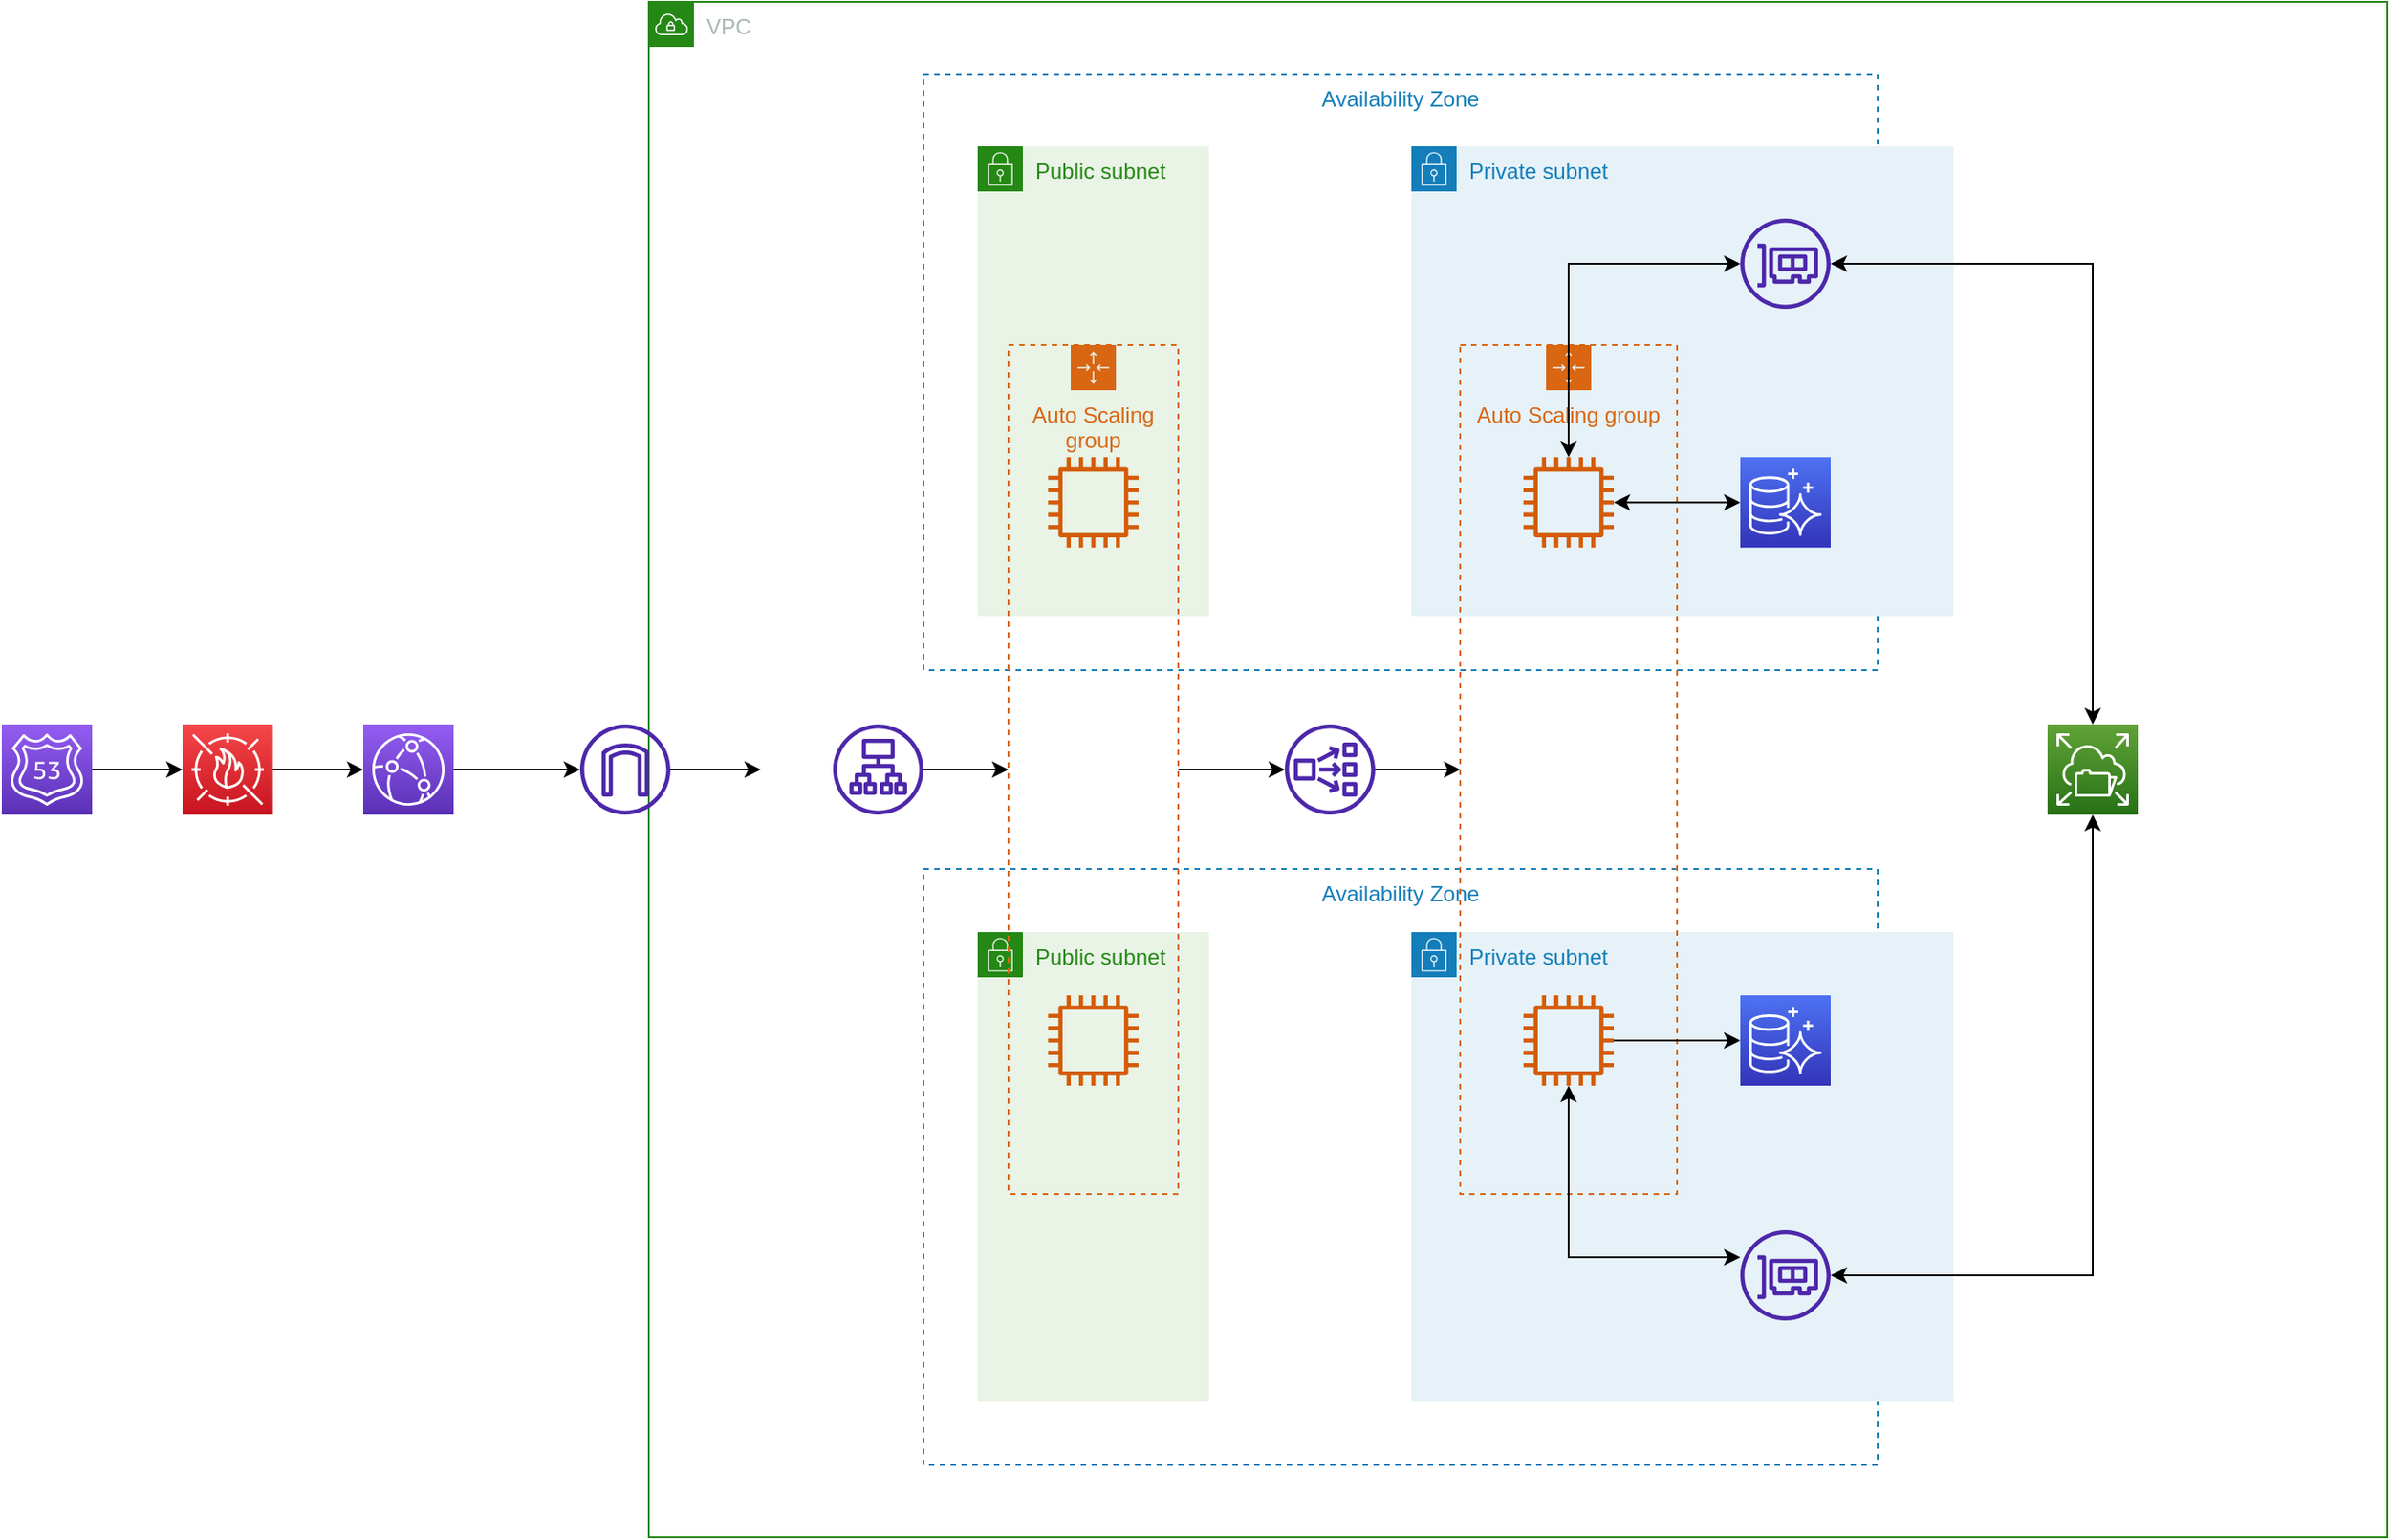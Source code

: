 <mxfile version="16.0.0" type="github">
  <diagram id="Z1uW2Y118E3WqkMEIljk" name="Page-1">
    <mxGraphModel dx="2995" dy="823" grid="1" gridSize="10" guides="1" tooltips="1" connect="1" arrows="1" fold="1" page="0" pageScale="1" pageWidth="850" pageHeight="1100" math="0" shadow="0">
      <root>
        <mxCell id="0" />
        <mxCell id="1" parent="0" />
        <mxCell id="sF1KckRwVd7SVEKIF92C-10" value="VPC" style="points=[[0,0],[0.25,0],[0.5,0],[0.75,0],[1,0],[1,0.25],[1,0.5],[1,0.75],[1,1],[0.75,1],[0.5,1],[0.25,1],[0,1],[0,0.75],[0,0.5],[0,0.25]];outlineConnect=0;gradientColor=none;html=1;whiteSpace=wrap;fontSize=12;fontStyle=0;container=1;pointerEvents=0;collapsible=0;recursiveResize=0;shape=mxgraph.aws4.group;grIcon=mxgraph.aws4.group_vpc;strokeColor=#248814;fillColor=none;verticalAlign=top;align=left;spacingLeft=30;fontColor=#AAB7B8;dashed=0;" parent="1" vertex="1">
          <mxGeometry x="198" y="560" width="962" height="850" as="geometry" />
        </mxCell>
        <mxCell id="sF1KckRwVd7SVEKIF92C-29" value="Availability Zone" style="fillColor=none;strokeColor=#147EBA;dashed=1;verticalAlign=top;fontStyle=0;fontColor=#147EBA;" parent="sF1KckRwVd7SVEKIF92C-10" vertex="1">
          <mxGeometry x="152" y="40" width="528" height="330" as="geometry" />
        </mxCell>
        <mxCell id="sF1KckRwVd7SVEKIF92C-54" value="Public subnet" style="points=[[0,0],[0.25,0],[0.5,0],[0.75,0],[1,0],[1,0.25],[1,0.5],[1,0.75],[1,1],[0.75,1],[0.5,1],[0.25,1],[0,1],[0,0.75],[0,0.5],[0,0.25]];outlineConnect=0;gradientColor=none;html=1;whiteSpace=wrap;fontSize=12;fontStyle=0;container=1;pointerEvents=0;collapsible=0;recursiveResize=0;shape=mxgraph.aws4.group;grIcon=mxgraph.aws4.group_security_group;grStroke=0;strokeColor=#248814;fillColor=#E9F3E6;verticalAlign=top;align=left;spacingLeft=30;fontColor=#248814;dashed=0;" parent="sF1KckRwVd7SVEKIF92C-10" vertex="1">
          <mxGeometry x="182" y="515" width="128" height="260" as="geometry" />
        </mxCell>
        <mxCell id="sF1KckRwVd7SVEKIF92C-50" value="Availability Zone" style="fillColor=none;strokeColor=#147EBA;dashed=1;verticalAlign=top;fontStyle=0;fontColor=#147EBA;" parent="sF1KckRwVd7SVEKIF92C-10" vertex="1">
          <mxGeometry x="152" y="480" width="528" height="330" as="geometry" />
        </mxCell>
        <mxCell id="sF1KckRwVd7SVEKIF92C-36" value="Private subnet" style="points=[[0,0],[0.25,0],[0.5,0],[0.75,0],[1,0],[1,0.25],[1,0.5],[1,0.75],[1,1],[0.75,1],[0.5,1],[0.25,1],[0,1],[0,0.75],[0,0.5],[0,0.25]];outlineConnect=0;gradientColor=none;html=1;whiteSpace=wrap;fontSize=12;fontStyle=0;container=1;pointerEvents=0;collapsible=0;recursiveResize=0;shape=mxgraph.aws4.group;grIcon=mxgraph.aws4.group_security_group;grStroke=0;strokeColor=#147EBA;fillColor=#E6F2F8;verticalAlign=top;align=left;spacingLeft=30;fontColor=#147EBA;dashed=0;" parent="sF1KckRwVd7SVEKIF92C-10" vertex="1">
          <mxGeometry x="422" y="515" width="300" height="260" as="geometry" />
        </mxCell>
        <mxCell id="sF1KckRwVd7SVEKIF92C-37" value="" style="sketch=0;points=[[0,0,0],[0.25,0,0],[0.5,0,0],[0.75,0,0],[1,0,0],[0,1,0],[0.25,1,0],[0.5,1,0],[0.75,1,0],[1,1,0],[0,0.25,0],[0,0.5,0],[0,0.75,0],[1,0.25,0],[1,0.5,0],[1,0.75,0]];outlineConnect=0;fontColor=#232F3E;gradientColor=#4D72F3;gradientDirection=north;fillColor=#3334B9;strokeColor=#ffffff;dashed=0;verticalLabelPosition=bottom;verticalAlign=top;align=center;html=1;fontSize=12;fontStyle=0;aspect=fixed;shape=mxgraph.aws4.resourceIcon;resIcon=mxgraph.aws4.aurora;" parent="sF1KckRwVd7SVEKIF92C-36" vertex="1">
          <mxGeometry x="182" y="35.0" width="50" height="50" as="geometry" />
        </mxCell>
        <mxCell id="sF1KckRwVd7SVEKIF92C-13" value="Private subnet" style="points=[[0,0],[0.25,0],[0.5,0],[0.75,0],[1,0],[1,0.25],[1,0.5],[1,0.75],[1,1],[0.75,1],[0.5,1],[0.25,1],[0,1],[0,0.75],[0,0.5],[0,0.25]];outlineConnect=0;gradientColor=none;html=1;whiteSpace=wrap;fontSize=12;fontStyle=0;container=1;pointerEvents=0;collapsible=0;recursiveResize=0;shape=mxgraph.aws4.group;grIcon=mxgraph.aws4.group_security_group;grStroke=0;strokeColor=#147EBA;fillColor=#E6F2F8;verticalAlign=top;align=left;spacingLeft=30;fontColor=#147EBA;dashed=0;" parent="sF1KckRwVd7SVEKIF92C-10" vertex="1">
          <mxGeometry x="422" y="80" width="300" height="260" as="geometry" />
        </mxCell>
        <mxCell id="sF1KckRwVd7SVEKIF92C-34" value="Auto Scaling group" style="points=[[0,0],[0.25,0],[0.5,0],[0.75,0],[1,0],[1,0.25],[1,0.5],[1,0.75],[1,1],[0.75,1],[0.5,1],[0.25,1],[0,1],[0,0.75],[0,0.5],[0,0.25]];outlineConnect=0;gradientColor=none;html=1;whiteSpace=wrap;fontSize=12;fontStyle=0;container=1;pointerEvents=0;collapsible=0;recursiveResize=0;shape=mxgraph.aws4.groupCenter;grIcon=mxgraph.aws4.group_auto_scaling_group;grStroke=1;strokeColor=#D86613;fillColor=none;verticalAlign=top;align=center;fontColor=#D86613;dashed=1;spacingTop=25;" parent="sF1KckRwVd7SVEKIF92C-10" vertex="1">
          <mxGeometry x="449" y="190" width="120" height="470" as="geometry" />
        </mxCell>
        <mxCell id="sF1KckRwVd7SVEKIF92C-14" value="Public subnet" style="points=[[0,0],[0.25,0],[0.5,0],[0.75,0],[1,0],[1,0.25],[1,0.5],[1,0.75],[1,1],[0.75,1],[0.5,1],[0.25,1],[0,1],[0,0.75],[0,0.5],[0,0.25]];outlineConnect=0;gradientColor=none;html=1;whiteSpace=wrap;fontSize=12;fontStyle=0;container=1;pointerEvents=0;collapsible=0;recursiveResize=0;shape=mxgraph.aws4.group;grIcon=mxgraph.aws4.group_security_group;grStroke=0;strokeColor=#248814;fillColor=#E9F3E6;verticalAlign=top;align=left;spacingLeft=30;fontColor=#248814;dashed=0;" parent="sF1KckRwVd7SVEKIF92C-10" vertex="1">
          <mxGeometry x="182" y="80" width="128" height="260" as="geometry" />
        </mxCell>
        <mxCell id="sF1KckRwVd7SVEKIF92C-27" value="" style="sketch=0;outlineConnect=0;fontColor=#232F3E;gradientColor=none;fillColor=#D45B07;strokeColor=none;dashed=0;verticalLabelPosition=bottom;verticalAlign=top;align=center;html=1;fontSize=12;fontStyle=0;aspect=fixed;pointerEvents=1;shape=mxgraph.aws4.instance2;" parent="sF1KckRwVd7SVEKIF92C-14" vertex="1">
          <mxGeometry x="39" y="172.12" width="50" height="50" as="geometry" />
        </mxCell>
        <mxCell id="sF1KckRwVd7SVEKIF92C-6" value="" style="sketch=0;outlineConnect=0;fontColor=#232F3E;gradientColor=none;fillColor=#4D27AA;strokeColor=none;dashed=0;verticalLabelPosition=bottom;verticalAlign=top;align=center;html=1;fontSize=12;fontStyle=0;aspect=fixed;pointerEvents=1;shape=mxgraph.aws4.internet_gateway;" parent="sF1KckRwVd7SVEKIF92C-10" vertex="1">
          <mxGeometry x="-38" y="400" width="50" height="50" as="geometry" />
        </mxCell>
        <mxCell id="sF1KckRwVd7SVEKIF92C-9" style="edgeStyle=orthogonalEdgeStyle;rounded=0;orthogonalLoop=1;jettySize=auto;html=1;entryX=0;entryY=0.5;entryDx=0;entryDy=0;entryPerimeter=0;startArrow=none;startFill=0;" parent="sF1KckRwVd7SVEKIF92C-10" source="sF1KckRwVd7SVEKIF92C-6" edge="1">
          <mxGeometry relative="1" as="geometry">
            <mxPoint x="62" y="425" as="targetPoint" />
          </mxGeometry>
        </mxCell>
        <mxCell id="sF1KckRwVd7SVEKIF92C-16" value="" style="sketch=0;points=[[0,0,0],[0.25,0,0],[0.5,0,0],[0.75,0,0],[1,0,0],[0,1,0],[0.25,1,0],[0.5,1,0],[0.75,1,0],[1,1,0],[0,0.25,0],[0,0.5,0],[0,0.75,0],[1,0.25,0],[1,0.5,0],[1,0.75,0]];outlineConnect=0;fontColor=#232F3E;gradientColor=#4D72F3;gradientDirection=north;fillColor=#3334B9;strokeColor=#ffffff;dashed=0;verticalLabelPosition=bottom;verticalAlign=top;align=center;html=1;fontSize=12;fontStyle=0;aspect=fixed;shape=mxgraph.aws4.resourceIcon;resIcon=mxgraph.aws4.aurora;" parent="sF1KckRwVd7SVEKIF92C-10" vertex="1">
          <mxGeometry x="604" y="252.12" width="50" height="50" as="geometry" />
        </mxCell>
        <mxCell id="SmqMT9yATTgx82PXcxMF-3" style="edgeStyle=orthogonalEdgeStyle;rounded=0;orthogonalLoop=1;jettySize=auto;html=1;entryX=0;entryY=0.5;entryDx=0;entryDy=0;entryPerimeter=0;startArrow=classic;startFill=1;" edge="1" parent="sF1KckRwVd7SVEKIF92C-10" source="sF1KckRwVd7SVEKIF92C-15" target="sF1KckRwVd7SVEKIF92C-16">
          <mxGeometry relative="1" as="geometry" />
        </mxCell>
        <mxCell id="SmqMT9yATTgx82PXcxMF-5" style="edgeStyle=orthogonalEdgeStyle;rounded=0;orthogonalLoop=1;jettySize=auto;html=1;startArrow=classic;startFill=1;" edge="1" parent="sF1KckRwVd7SVEKIF92C-10" source="sF1KckRwVd7SVEKIF92C-15" target="PCZS71AaxGeqF7MOMRdd-6">
          <mxGeometry relative="1" as="geometry">
            <Array as="points">
              <mxPoint x="509" y="145" />
            </Array>
          </mxGeometry>
        </mxCell>
        <mxCell id="sF1KckRwVd7SVEKIF92C-15" value="" style="sketch=0;outlineConnect=0;fontColor=#232F3E;gradientColor=none;fillColor=#D45B07;strokeColor=none;dashed=0;verticalLabelPosition=bottom;verticalAlign=top;align=center;html=1;fontSize=12;fontStyle=0;aspect=fixed;pointerEvents=1;shape=mxgraph.aws4.instance2;" parent="sF1KckRwVd7SVEKIF92C-10" vertex="1">
          <mxGeometry x="484" y="252.12" width="50" height="50" as="geometry" />
        </mxCell>
        <mxCell id="sF1KckRwVd7SVEKIF92C-55" value="" style="sketch=0;outlineConnect=0;fontColor=#232F3E;gradientColor=none;fillColor=#D45B07;strokeColor=none;dashed=0;verticalLabelPosition=bottom;verticalAlign=top;align=center;html=1;fontSize=12;fontStyle=0;aspect=fixed;pointerEvents=1;shape=mxgraph.aws4.instance2;" parent="sF1KckRwVd7SVEKIF92C-10" vertex="1">
          <mxGeometry x="221" y="550" width="50" height="50" as="geometry" />
        </mxCell>
        <mxCell id="SmqMT9yATTgx82PXcxMF-4" style="edgeStyle=orthogonalEdgeStyle;rounded=0;orthogonalLoop=1;jettySize=auto;html=1;entryX=0;entryY=0.5;entryDx=0;entryDy=0;entryPerimeter=0;" edge="1" parent="sF1KckRwVd7SVEKIF92C-10" source="sF1KckRwVd7SVEKIF92C-44" target="sF1KckRwVd7SVEKIF92C-37">
          <mxGeometry relative="1" as="geometry" />
        </mxCell>
        <mxCell id="sF1KckRwVd7SVEKIF92C-44" value="" style="sketch=0;outlineConnect=0;fontColor=#232F3E;gradientColor=none;fillColor=#D45B07;strokeColor=none;dashed=0;verticalLabelPosition=bottom;verticalAlign=top;align=center;html=1;fontSize=12;fontStyle=0;aspect=fixed;pointerEvents=1;shape=mxgraph.aws4.instance2;" parent="sF1KckRwVd7SVEKIF92C-10" vertex="1">
          <mxGeometry x="484" y="550.0" width="50" height="50" as="geometry" />
        </mxCell>
        <mxCell id="sF1KckRwVd7SVEKIF92C-43" style="edgeStyle=orthogonalEdgeStyle;rounded=0;orthogonalLoop=1;jettySize=auto;html=1;startArrow=classic;startFill=1;" parent="sF1KckRwVd7SVEKIF92C-10" source="sF1KckRwVd7SVEKIF92C-44" edge="1" target="PCZS71AaxGeqF7MOMRdd-7">
          <mxGeometry relative="1" as="geometry">
            <Array as="points">
              <mxPoint x="509" y="695" />
            </Array>
            <mxPoint x="754" y="727.11" as="targetPoint" />
          </mxGeometry>
        </mxCell>
        <mxCell id="PCZS71AaxGeqF7MOMRdd-6" value="" style="sketch=0;outlineConnect=0;fontColor=#232F3E;gradientColor=none;fillColor=#4D27AA;strokeColor=none;dashed=0;verticalLabelPosition=bottom;verticalAlign=top;align=center;html=1;fontSize=12;fontStyle=0;aspect=fixed;pointerEvents=1;shape=mxgraph.aws4.elastic_network_interface;" parent="sF1KckRwVd7SVEKIF92C-10" vertex="1">
          <mxGeometry x="604" y="120" width="50" height="50" as="geometry" />
        </mxCell>
        <mxCell id="SmqMT9yATTgx82PXcxMF-10" style="edgeStyle=orthogonalEdgeStyle;rounded=0;orthogonalLoop=1;jettySize=auto;html=1;exitX=1;exitY=0.5;exitDx=0;exitDy=0;startArrow=none;startFill=0;" edge="1" parent="sF1KckRwVd7SVEKIF92C-10" source="SmqMT9yATTgx82PXcxMF-1" target="SmqMT9yATTgx82PXcxMF-6">
          <mxGeometry relative="1" as="geometry" />
        </mxCell>
        <mxCell id="SmqMT9yATTgx82PXcxMF-1" value="Auto Scaling group" style="points=[[0,0],[0.25,0],[0.5,0],[0.75,0],[1,0],[1,0.25],[1,0.5],[1,0.75],[1,1],[0.75,1],[0.5,1],[0.25,1],[0,1],[0,0.75],[0,0.5],[0,0.25]];outlineConnect=0;gradientColor=none;html=1;whiteSpace=wrap;fontSize=12;fontStyle=0;container=1;pointerEvents=0;collapsible=0;recursiveResize=0;shape=mxgraph.aws4.groupCenter;grIcon=mxgraph.aws4.group_auto_scaling_group;grStroke=1;strokeColor=#D86613;fillColor=none;verticalAlign=top;align=center;fontColor=#D86613;dashed=1;spacingTop=25;" vertex="1" parent="sF1KckRwVd7SVEKIF92C-10">
          <mxGeometry x="199" y="190" width="94" height="470" as="geometry" />
        </mxCell>
        <mxCell id="PCZS71AaxGeqF7MOMRdd-7" value="" style="sketch=0;outlineConnect=0;fontColor=#232F3E;gradientColor=none;fillColor=#4D27AA;strokeColor=none;dashed=0;verticalLabelPosition=bottom;verticalAlign=top;align=center;html=1;fontSize=12;fontStyle=0;aspect=fixed;pointerEvents=1;shape=mxgraph.aws4.elastic_network_interface;" parent="sF1KckRwVd7SVEKIF92C-10" vertex="1">
          <mxGeometry x="604" y="680" width="50" height="50" as="geometry" />
        </mxCell>
        <mxCell id="sF1KckRwVd7SVEKIF92C-23" value="" style="sketch=0;points=[[0,0,0],[0.25,0,0],[0.5,0,0],[0.75,0,0],[1,0,0],[0,1,0],[0.25,1,0],[0.5,1,0],[0.75,1,0],[1,1,0],[0,0.25,0],[0,0.5,0],[0,0.75,0],[1,0.25,0],[1,0.5,0],[1,0.75,0]];outlineConnect=0;fontColor=#232F3E;gradientColor=#60A337;gradientDirection=north;fillColor=#277116;strokeColor=#ffffff;dashed=0;verticalLabelPosition=bottom;verticalAlign=top;align=center;html=1;fontSize=12;fontStyle=0;aspect=fixed;shape=mxgraph.aws4.resourceIcon;resIcon=mxgraph.aws4.elastic_file_system;" parent="sF1KckRwVd7SVEKIF92C-10" vertex="1">
          <mxGeometry x="774" y="400" width="50" height="50" as="geometry" />
        </mxCell>
        <mxCell id="sF1KckRwVd7SVEKIF92C-26" style="edgeStyle=orthogonalEdgeStyle;rounded=0;orthogonalLoop=1;jettySize=auto;html=1;startArrow=classic;startFill=1;" parent="sF1KckRwVd7SVEKIF92C-10" target="sF1KckRwVd7SVEKIF92C-23" edge="1" source="PCZS71AaxGeqF7MOMRdd-6">
          <mxGeometry relative="1" as="geometry">
            <mxPoint x="664" y="129.001" as="sourcePoint" />
          </mxGeometry>
        </mxCell>
        <mxCell id="sF1KckRwVd7SVEKIF92C-49" style="edgeStyle=orthogonalEdgeStyle;rounded=0;orthogonalLoop=1;jettySize=auto;html=1;entryX=0.5;entryY=1;entryDx=0;entryDy=0;entryPerimeter=0;startArrow=classic;startFill=1;" parent="sF1KckRwVd7SVEKIF92C-10" target="sF1KckRwVd7SVEKIF92C-23" edge="1" source="PCZS71AaxGeqF7MOMRdd-7">
          <mxGeometry relative="1" as="geometry">
            <mxPoint x="664" y="723.119" as="sourcePoint" />
          </mxGeometry>
        </mxCell>
        <mxCell id="SmqMT9yATTgx82PXcxMF-12" style="edgeStyle=orthogonalEdgeStyle;rounded=0;orthogonalLoop=1;jettySize=auto;html=1;startArrow=none;startFill=0;" edge="1" parent="sF1KckRwVd7SVEKIF92C-10" source="SmqMT9yATTgx82PXcxMF-6" target="sF1KckRwVd7SVEKIF92C-34">
          <mxGeometry relative="1" as="geometry" />
        </mxCell>
        <mxCell id="SmqMT9yATTgx82PXcxMF-6" value="" style="sketch=0;outlineConnect=0;fontColor=#232F3E;gradientColor=none;fillColor=#4D27AA;strokeColor=none;dashed=0;verticalLabelPosition=bottom;verticalAlign=top;align=center;html=1;fontSize=12;fontStyle=0;aspect=fixed;pointerEvents=1;shape=mxgraph.aws4.network_load_balancer;" vertex="1" parent="sF1KckRwVd7SVEKIF92C-10">
          <mxGeometry x="352" y="400" width="50" height="50" as="geometry" />
        </mxCell>
        <mxCell id="SmqMT9yATTgx82PXcxMF-9" style="edgeStyle=orthogonalEdgeStyle;rounded=0;orthogonalLoop=1;jettySize=auto;html=1;entryX=0;entryY=0.5;entryDx=0;entryDy=0;startArrow=none;startFill=0;" edge="1" parent="sF1KckRwVd7SVEKIF92C-10" source="SmqMT9yATTgx82PXcxMF-8" target="SmqMT9yATTgx82PXcxMF-1">
          <mxGeometry relative="1" as="geometry" />
        </mxCell>
        <mxCell id="SmqMT9yATTgx82PXcxMF-8" value="" style="sketch=0;outlineConnect=0;fontColor=#232F3E;gradientColor=none;fillColor=#4D27AA;strokeColor=none;dashed=0;verticalLabelPosition=bottom;verticalAlign=top;align=center;html=1;fontSize=12;fontStyle=0;aspect=fixed;pointerEvents=1;shape=mxgraph.aws4.application_load_balancer;" vertex="1" parent="sF1KckRwVd7SVEKIF92C-10">
          <mxGeometry x="102" y="400" width="50" height="50" as="geometry" />
        </mxCell>
        <mxCell id="sF1KckRwVd7SVEKIF92C-1" value="" style="sketch=0;points=[[0,0,0],[0.25,0,0],[0.5,0,0],[0.75,0,0],[1,0,0],[0,1,0],[0.25,1,0],[0.5,1,0],[0.75,1,0],[1,1,0],[0,0.25,0],[0,0.5,0],[0,0.75,0],[1,0.25,0],[1,0.5,0],[1,0.75,0]];outlineConnect=0;fontColor=#232F3E;gradientColor=#945DF2;gradientDirection=north;fillColor=#5A30B5;strokeColor=#ffffff;dashed=0;verticalLabelPosition=bottom;verticalAlign=top;align=center;html=1;fontSize=12;fontStyle=0;aspect=fixed;shape=mxgraph.aws4.resourceIcon;resIcon=mxgraph.aws4.route_53;" parent="1" vertex="1">
          <mxGeometry x="-160" y="960" width="50" height="50" as="geometry" />
        </mxCell>
        <mxCell id="sF1KckRwVd7SVEKIF92C-2" value="" style="sketch=0;points=[[0,0,0],[0.25,0,0],[0.5,0,0],[0.75,0,0],[1,0,0],[0,1,0],[0.25,1,0],[0.5,1,0],[0.75,1,0],[1,1,0],[0,0.25,0],[0,0.5,0],[0,0.75,0],[1,0.25,0],[1,0.5,0],[1,0.75,0]];outlineConnect=0;fontColor=#232F3E;gradientColor=#F54749;gradientDirection=north;fillColor=#C7131F;strokeColor=#ffffff;dashed=0;verticalLabelPosition=bottom;verticalAlign=top;align=center;html=1;fontSize=12;fontStyle=0;aspect=fixed;shape=mxgraph.aws4.resourceIcon;resIcon=mxgraph.aws4.waf;" parent="1" vertex="1">
          <mxGeometry x="-60" y="960" width="50" height="50" as="geometry" />
        </mxCell>
        <mxCell id="sF1KckRwVd7SVEKIF92C-4" style="edgeStyle=orthogonalEdgeStyle;rounded=0;orthogonalLoop=1;jettySize=auto;html=1;entryX=0;entryY=0.5;entryDx=0;entryDy=0;entryPerimeter=0;" parent="1" source="sF1KckRwVd7SVEKIF92C-1" target="sF1KckRwVd7SVEKIF92C-2" edge="1">
          <mxGeometry relative="1" as="geometry" />
        </mxCell>
        <mxCell id="sF1KckRwVd7SVEKIF92C-3" value="" style="sketch=0;points=[[0,0,0],[0.25,0,0],[0.5,0,0],[0.75,0,0],[1,0,0],[0,1,0],[0.25,1,0],[0.5,1,0],[0.75,1,0],[1,1,0],[0,0.25,0],[0,0.5,0],[0,0.75,0],[1,0.25,0],[1,0.5,0],[1,0.75,0]];outlineConnect=0;fontColor=#232F3E;gradientColor=#945DF2;gradientDirection=north;fillColor=#5A30B5;strokeColor=#ffffff;dashed=0;verticalLabelPosition=bottom;verticalAlign=top;align=center;html=1;fontSize=12;fontStyle=0;aspect=fixed;shape=mxgraph.aws4.resourceIcon;resIcon=mxgraph.aws4.cloudfront;" parent="1" vertex="1">
          <mxGeometry x="40" y="960" width="50" height="50" as="geometry" />
        </mxCell>
        <mxCell id="sF1KckRwVd7SVEKIF92C-5" style="edgeStyle=orthogonalEdgeStyle;rounded=0;orthogonalLoop=1;jettySize=auto;html=1;" parent="1" source="sF1KckRwVd7SVEKIF92C-2" target="sF1KckRwVd7SVEKIF92C-3" edge="1">
          <mxGeometry relative="1" as="geometry" />
        </mxCell>
        <mxCell id="sF1KckRwVd7SVEKIF92C-7" style="edgeStyle=orthogonalEdgeStyle;rounded=0;orthogonalLoop=1;jettySize=auto;html=1;" parent="1" source="sF1KckRwVd7SVEKIF92C-3" target="sF1KckRwVd7SVEKIF92C-6" edge="1">
          <mxGeometry relative="1" as="geometry" />
        </mxCell>
      </root>
    </mxGraphModel>
  </diagram>
</mxfile>

